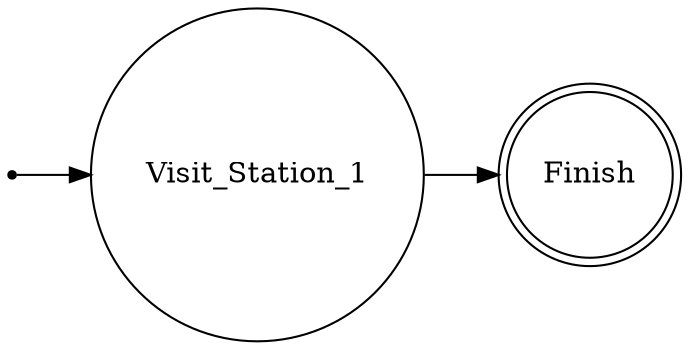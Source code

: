 digraph finite_state_machine {
rankdir=LR;
size="18,18"
node [shape = doublecircle]; Finish_2;
node [shape = point ]; Start_1
node [shape = circle];
Start_1 [label="Start"];
Finish_2 [label="Finish"];
Visit_Station_1_25 [label="Visit_Station_1"];
Start_1->Visit_Station_1_25;
Visit_Station_1_25->Finish_2;
}